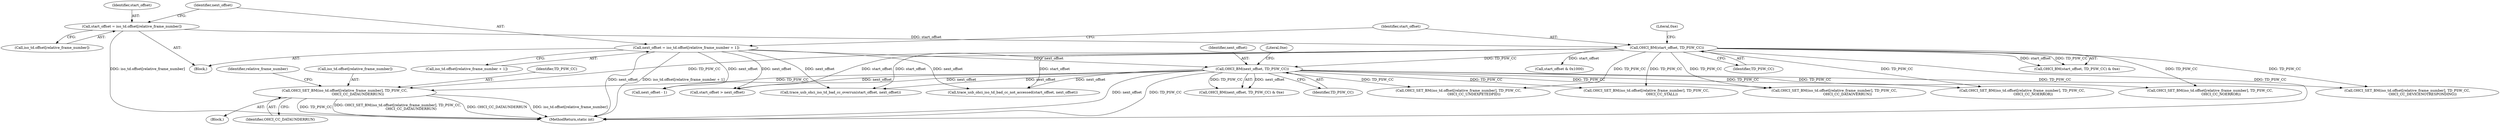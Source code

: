 digraph "0_qemu_26f670a244982335cc08943fb1ec099a2c81e42d@array" {
"1000789" [label="(Call,OHCI_SET_BM(iso_td.offset[relative_frame_number], TD_PSW_CC,\n                        OHCI_CC_DATAUNDERRUN))"];
"1000409" [label="(Call,OHCI_BM(start_offset, TD_PSW_CC))"];
"1000389" [label="(Call,start_offset = iso_td.offset[relative_frame_number])"];
"1000419" [label="(Call,OHCI_BM(next_offset, TD_PSW_CC))"];
"1000396" [label="(Call,next_offset = iso_td.offset[relative_frame_number + 1])"];
"1000786" [label="(Block,)"];
"1000737" [label="(Call,OHCI_SET_BM(iso_td.offset[relative_frame_number], TD_PSW_CC,\n                    OHCI_CC_NOERROR))"];
"1000438" [label="(Call,trace_usb_ohci_iso_td_bad_cc_overrun(start_offset, next_offset))"];
"1000409" [label="(Call,OHCI_BM(start_offset, TD_PSW_CC))"];
"1000795" [label="(Identifier,TD_PSW_CC)"];
"1000856" [label="(Identifier,relative_frame_number)"];
"1000420" [label="(Identifier,next_offset)"];
"1000389" [label="(Call,start_offset = iso_td.offset[relative_frame_number])"];
"1000411" [label="(Identifier,TD_PSW_CC)"];
"1000390" [label="(Identifier,start_offset)"];
"1000711" [label="(Call,OHCI_SET_BM(iso_td.offset[relative_frame_number], TD_PSW_CC,\n                    OHCI_CC_NOERROR))"];
"1000424" [label="(Call,trace_usb_ohci_iso_td_bad_cc_not_accessed(start_offset, next_offset))"];
"1000825" [label="(Call,OHCI_SET_BM(iso_td.offset[relative_frame_number], TD_PSW_CC,\n                            OHCI_CC_STALL))"];
"1000796" [label="(Identifier,OHCI_CC_DATAUNDERRUN)"];
"1000110" [label="(Block,)"];
"1000765" [label="(Call,OHCI_SET_BM(iso_td.offset[relative_frame_number], TD_PSW_CC,\n                        OHCI_CC_DATAOVERRUN))"];
"1000790" [label="(Call,iso_td.offset[relative_frame_number])"];
"1000408" [label="(Call,OHCI_BM(start_offset, TD_PSW_CC) & 0xe)"];
"1000804" [label="(Call,OHCI_SET_BM(iso_td.offset[relative_frame_number], TD_PSW_CC,\n                            OHCI_CC_DEVICENOTRESPONDING))"];
"1000418" [label="(Call,OHCI_BM(next_offset, TD_PSW_CC) & 0xe)"];
"1000419" [label="(Call,OHCI_BM(next_offset, TD_PSW_CC))"];
"1000397" [label="(Identifier,next_offset)"];
"1000410" [label="(Identifier,start_offset)"];
"1000845" [label="(Call,OHCI_SET_BM(iso_td.offset[relative_frame_number], TD_PSW_CC,\n                            OHCI_CC_UNDEXPETEDPID))"];
"1000920" [label="(MethodReturn,static int)"];
"1000789" [label="(Call,OHCI_SET_BM(iso_td.offset[relative_frame_number], TD_PSW_CC,\n                        OHCI_CC_DATAUNDERRUN))"];
"1000412" [label="(Literal,0xe)"];
"1000445" [label="(Call,start_offset & 0x1000)"];
"1000421" [label="(Identifier,TD_PSW_CC)"];
"1000434" [label="(Call,start_offset > next_offset)"];
"1000396" [label="(Call,next_offset = iso_td.offset[relative_frame_number + 1])"];
"1000398" [label="(Call,iso_td.offset[relative_frame_number + 1])"];
"1000422" [label="(Literal,0xe)"];
"1000481" [label="(Call,next_offset - 1)"];
"1000391" [label="(Call,iso_td.offset[relative_frame_number])"];
"1000789" -> "1000786"  [label="AST: "];
"1000789" -> "1000796"  [label="CFG: "];
"1000790" -> "1000789"  [label="AST: "];
"1000795" -> "1000789"  [label="AST: "];
"1000796" -> "1000789"  [label="AST: "];
"1000856" -> "1000789"  [label="CFG: "];
"1000789" -> "1000920"  [label="DDG: OHCI_SET_BM(iso_td.offset[relative_frame_number], TD_PSW_CC,\n                        OHCI_CC_DATAUNDERRUN)"];
"1000789" -> "1000920"  [label="DDG: OHCI_CC_DATAUNDERRUN"];
"1000789" -> "1000920"  [label="DDG: iso_td.offset[relative_frame_number]"];
"1000789" -> "1000920"  [label="DDG: TD_PSW_CC"];
"1000409" -> "1000789"  [label="DDG: TD_PSW_CC"];
"1000419" -> "1000789"  [label="DDG: TD_PSW_CC"];
"1000409" -> "1000408"  [label="AST: "];
"1000409" -> "1000411"  [label="CFG: "];
"1000410" -> "1000409"  [label="AST: "];
"1000411" -> "1000409"  [label="AST: "];
"1000412" -> "1000409"  [label="CFG: "];
"1000409" -> "1000920"  [label="DDG: TD_PSW_CC"];
"1000409" -> "1000408"  [label="DDG: start_offset"];
"1000409" -> "1000408"  [label="DDG: TD_PSW_CC"];
"1000389" -> "1000409"  [label="DDG: start_offset"];
"1000409" -> "1000419"  [label="DDG: TD_PSW_CC"];
"1000409" -> "1000424"  [label="DDG: start_offset"];
"1000409" -> "1000434"  [label="DDG: start_offset"];
"1000409" -> "1000438"  [label="DDG: start_offset"];
"1000409" -> "1000445"  [label="DDG: start_offset"];
"1000409" -> "1000711"  [label="DDG: TD_PSW_CC"];
"1000409" -> "1000737"  [label="DDG: TD_PSW_CC"];
"1000409" -> "1000765"  [label="DDG: TD_PSW_CC"];
"1000409" -> "1000804"  [label="DDG: TD_PSW_CC"];
"1000409" -> "1000825"  [label="DDG: TD_PSW_CC"];
"1000409" -> "1000845"  [label="DDG: TD_PSW_CC"];
"1000389" -> "1000110"  [label="AST: "];
"1000389" -> "1000391"  [label="CFG: "];
"1000390" -> "1000389"  [label="AST: "];
"1000391" -> "1000389"  [label="AST: "];
"1000397" -> "1000389"  [label="CFG: "];
"1000389" -> "1000920"  [label="DDG: iso_td.offset[relative_frame_number]"];
"1000419" -> "1000418"  [label="AST: "];
"1000419" -> "1000421"  [label="CFG: "];
"1000420" -> "1000419"  [label="AST: "];
"1000421" -> "1000419"  [label="AST: "];
"1000422" -> "1000419"  [label="CFG: "];
"1000419" -> "1000920"  [label="DDG: next_offset"];
"1000419" -> "1000920"  [label="DDG: TD_PSW_CC"];
"1000419" -> "1000418"  [label="DDG: next_offset"];
"1000419" -> "1000418"  [label="DDG: TD_PSW_CC"];
"1000396" -> "1000419"  [label="DDG: next_offset"];
"1000419" -> "1000424"  [label="DDG: next_offset"];
"1000419" -> "1000434"  [label="DDG: next_offset"];
"1000419" -> "1000438"  [label="DDG: next_offset"];
"1000419" -> "1000481"  [label="DDG: next_offset"];
"1000419" -> "1000711"  [label="DDG: TD_PSW_CC"];
"1000419" -> "1000737"  [label="DDG: TD_PSW_CC"];
"1000419" -> "1000765"  [label="DDG: TD_PSW_CC"];
"1000419" -> "1000804"  [label="DDG: TD_PSW_CC"];
"1000419" -> "1000825"  [label="DDG: TD_PSW_CC"];
"1000419" -> "1000845"  [label="DDG: TD_PSW_CC"];
"1000396" -> "1000110"  [label="AST: "];
"1000396" -> "1000398"  [label="CFG: "];
"1000397" -> "1000396"  [label="AST: "];
"1000398" -> "1000396"  [label="AST: "];
"1000410" -> "1000396"  [label="CFG: "];
"1000396" -> "1000920"  [label="DDG: next_offset"];
"1000396" -> "1000920"  [label="DDG: iso_td.offset[relative_frame_number + 1]"];
"1000396" -> "1000424"  [label="DDG: next_offset"];
"1000396" -> "1000434"  [label="DDG: next_offset"];
"1000396" -> "1000438"  [label="DDG: next_offset"];
"1000396" -> "1000481"  [label="DDG: next_offset"];
}
